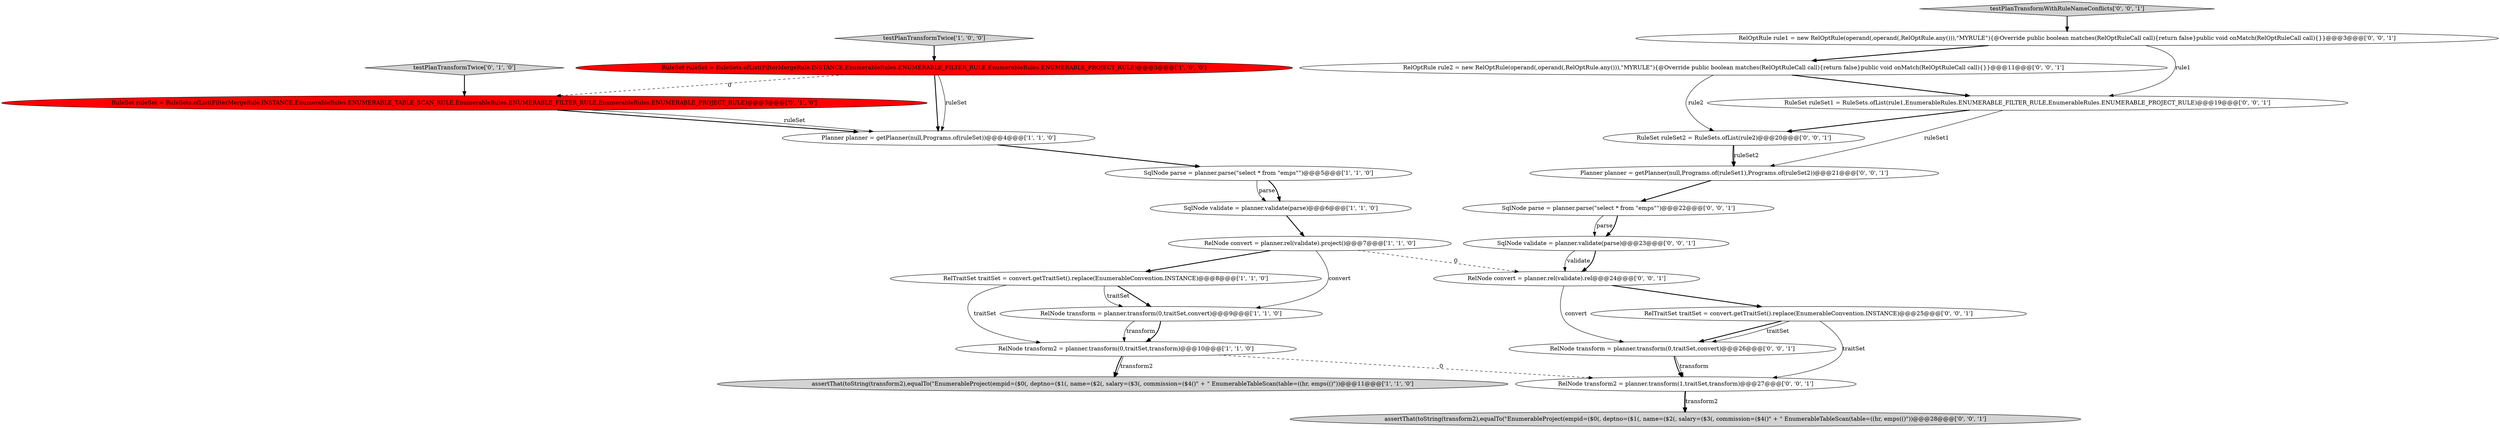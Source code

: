 digraph {
7 [style = filled, label = "RelTraitSet traitSet = convert.getTraitSet().replace(EnumerableConvention.INSTANCE)@@@8@@@['1', '1', '0']", fillcolor = white, shape = ellipse image = "AAA0AAABBB1BBB"];
4 [style = filled, label = "assertThat(toString(transform2),equalTo(\"EnumerableProject(empid=($0(, deptno=($1(, name=($2(, salary=($3(, commission=($4()\" + \" EnumerableTableScan(table=((hr, emps(()\"))@@@11@@@['1', '1', '0']", fillcolor = lightgray, shape = ellipse image = "AAA0AAABBB1BBB"];
3 [style = filled, label = "RuleSet ruleSet = RuleSets.ofList(FilterMergeRule.INSTANCE,EnumerableRules.ENUMERABLE_FILTER_RULE,EnumerableRules.ENUMERABLE_PROJECT_RULE)@@@3@@@['1', '0', '0']", fillcolor = red, shape = ellipse image = "AAA1AAABBB1BBB"];
21 [style = filled, label = "RelOptRule rule2 = new RelOptRule(operand(,operand(,RelOptRule.any())),\"MYRULE\"){@Override public boolean matches(RelOptRuleCall call){return false}public void onMatch(RelOptRuleCall call){}}@@@11@@@['0', '0', '1']", fillcolor = white, shape = ellipse image = "AAA0AAABBB3BBB"];
2 [style = filled, label = "RelNode transform2 = planner.transform(0,traitSet,transform)@@@10@@@['1', '1', '0']", fillcolor = white, shape = ellipse image = "AAA0AAABBB1BBB"];
19 [style = filled, label = "RelNode transform = planner.transform(0,traitSet,convert)@@@26@@@['0', '0', '1']", fillcolor = white, shape = ellipse image = "AAA0AAABBB3BBB"];
9 [style = filled, label = "RelNode convert = planner.rel(validate).project()@@@7@@@['1', '1', '0']", fillcolor = white, shape = ellipse image = "AAA0AAABBB1BBB"];
15 [style = filled, label = "Planner planner = getPlanner(null,Programs.of(ruleSet1),Programs.of(ruleSet2))@@@21@@@['0', '0', '1']", fillcolor = white, shape = ellipse image = "AAA0AAABBB3BBB"];
5 [style = filled, label = "RelNode transform = planner.transform(0,traitSet,convert)@@@9@@@['1', '1', '0']", fillcolor = white, shape = ellipse image = "AAA0AAABBB1BBB"];
23 [style = filled, label = "RelOptRule rule1 = new RelOptRule(operand(,operand(,RelOptRule.any())),\"MYRULE\"){@Override public boolean matches(RelOptRuleCall call){return false}public void onMatch(RelOptRuleCall call){}}@@@3@@@['0', '0', '1']", fillcolor = white, shape = ellipse image = "AAA0AAABBB3BBB"];
13 [style = filled, label = "SqlNode parse = planner.parse(\"select * from \"emps\"\")@@@22@@@['0', '0', '1']", fillcolor = white, shape = ellipse image = "AAA0AAABBB3BBB"];
18 [style = filled, label = "RelNode convert = planner.rel(validate).rel@@@24@@@['0', '0', '1']", fillcolor = white, shape = ellipse image = "AAA0AAABBB3BBB"];
0 [style = filled, label = "SqlNode parse = planner.parse(\"select * from \"emps\"\")@@@5@@@['1', '1', '0']", fillcolor = white, shape = ellipse image = "AAA0AAABBB1BBB"];
1 [style = filled, label = "testPlanTransformTwice['1', '0', '0']", fillcolor = lightgray, shape = diamond image = "AAA0AAABBB1BBB"];
20 [style = filled, label = "assertThat(toString(transform2),equalTo(\"EnumerableProject(empid=($0(, deptno=($1(, name=($2(, salary=($3(, commission=($4()\" + \" EnumerableTableScan(table=((hr, emps(()\"))@@@28@@@['0', '0', '1']", fillcolor = lightgray, shape = ellipse image = "AAA0AAABBB3BBB"];
17 [style = filled, label = "RelTraitSet traitSet = convert.getTraitSet().replace(EnumerableConvention.INSTANCE)@@@25@@@['0', '0', '1']", fillcolor = white, shape = ellipse image = "AAA0AAABBB3BBB"];
24 [style = filled, label = "RuleSet ruleSet2 = RuleSets.ofList(rule2)@@@20@@@['0', '0', '1']", fillcolor = white, shape = ellipse image = "AAA0AAABBB3BBB"];
22 [style = filled, label = "SqlNode validate = planner.validate(parse)@@@23@@@['0', '0', '1']", fillcolor = white, shape = ellipse image = "AAA0AAABBB3BBB"];
10 [style = filled, label = "testPlanTransformTwice['0', '1', '0']", fillcolor = lightgray, shape = diamond image = "AAA0AAABBB2BBB"];
16 [style = filled, label = "testPlanTransformWithRuleNameConflicts['0', '0', '1']", fillcolor = lightgray, shape = diamond image = "AAA0AAABBB3BBB"];
12 [style = filled, label = "RelNode transform2 = planner.transform(1,traitSet,transform)@@@27@@@['0', '0', '1']", fillcolor = white, shape = ellipse image = "AAA0AAABBB3BBB"];
6 [style = filled, label = "Planner planner = getPlanner(null,Programs.of(ruleSet))@@@4@@@['1', '1', '0']", fillcolor = white, shape = ellipse image = "AAA0AAABBB1BBB"];
8 [style = filled, label = "SqlNode validate = planner.validate(parse)@@@6@@@['1', '1', '0']", fillcolor = white, shape = ellipse image = "AAA0AAABBB1BBB"];
11 [style = filled, label = "RuleSet ruleSet = RuleSets.ofList(FilterMergeRule.INSTANCE,EnumerableRules.ENUMERABLE_TABLE_SCAN_RULE,EnumerableRules.ENUMERABLE_FILTER_RULE,EnumerableRules.ENUMERABLE_PROJECT_RULE)@@@3@@@['0', '1', '0']", fillcolor = red, shape = ellipse image = "AAA1AAABBB2BBB"];
14 [style = filled, label = "RuleSet ruleSet1 = RuleSets.ofList(rule1,EnumerableRules.ENUMERABLE_FILTER_RULE,EnumerableRules.ENUMERABLE_PROJECT_RULE)@@@19@@@['0', '0', '1']", fillcolor = white, shape = ellipse image = "AAA0AAABBB3BBB"];
14->24 [style = bold, label=""];
15->13 [style = bold, label=""];
19->12 [style = bold, label=""];
24->15 [style = bold, label=""];
9->5 [style = solid, label="convert"];
9->18 [style = dashed, label="0"];
11->6 [style = bold, label=""];
11->6 [style = solid, label="ruleSet"];
13->22 [style = solid, label="parse"];
1->3 [style = bold, label=""];
18->17 [style = bold, label=""];
12->20 [style = bold, label=""];
3->6 [style = bold, label=""];
19->12 [style = solid, label="transform"];
6->0 [style = bold, label=""];
12->20 [style = solid, label="transform2"];
16->23 [style = bold, label=""];
7->2 [style = solid, label="traitSet"];
7->5 [style = solid, label="traitSet"];
9->7 [style = bold, label=""];
24->15 [style = solid, label="ruleSet2"];
22->18 [style = solid, label="validate"];
2->4 [style = bold, label=""];
17->19 [style = bold, label=""];
3->6 [style = solid, label="ruleSet"];
21->24 [style = solid, label="rule2"];
2->4 [style = solid, label="transform2"];
5->2 [style = solid, label="transform"];
2->12 [style = dashed, label="0"];
5->2 [style = bold, label=""];
7->5 [style = bold, label=""];
22->18 [style = bold, label=""];
0->8 [style = solid, label="parse"];
23->21 [style = bold, label=""];
17->12 [style = solid, label="traitSet"];
18->19 [style = solid, label="convert"];
0->8 [style = bold, label=""];
8->9 [style = bold, label=""];
13->22 [style = bold, label=""];
23->14 [style = solid, label="rule1"];
14->15 [style = solid, label="ruleSet1"];
17->19 [style = solid, label="traitSet"];
3->11 [style = dashed, label="0"];
21->14 [style = bold, label=""];
10->11 [style = bold, label=""];
}

